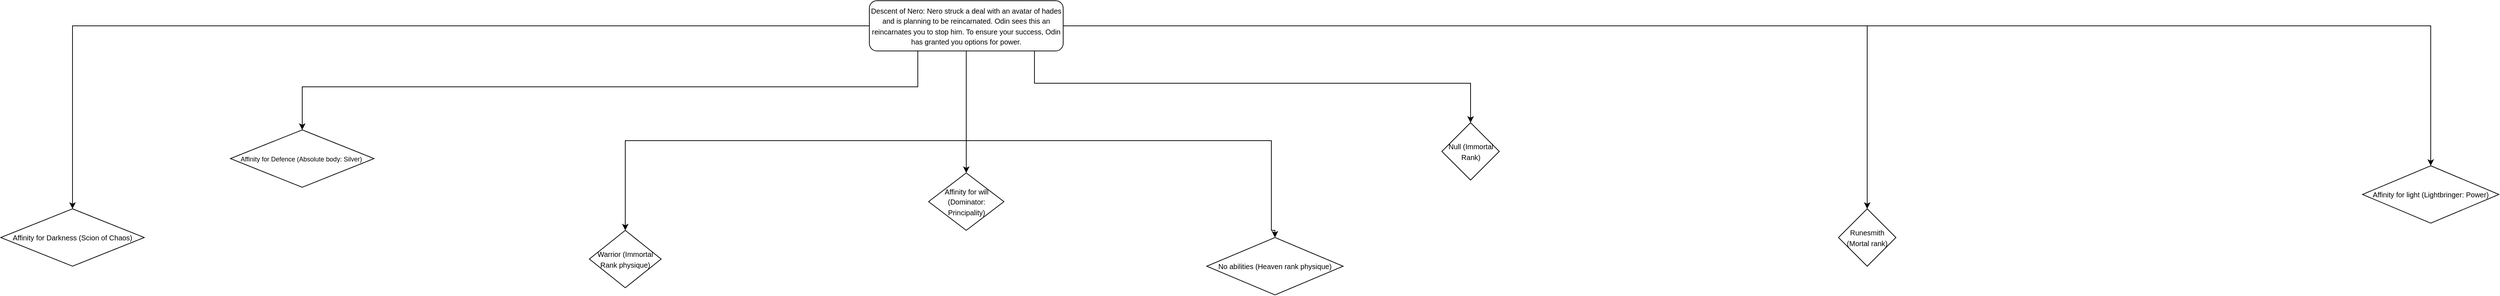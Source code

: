 <mxfile version="24.8.4">
  <diagram name="Page-1" id="yjnd1FHJHtnAn201m5Ft">
    <mxGraphModel dx="4568" dy="3760" grid="1" gridSize="10" guides="1" tooltips="1" connect="1" arrows="1" fold="1" page="1" pageScale="1" pageWidth="850" pageHeight="1100" math="0" shadow="0">
      <root>
        <mxCell id="0" />
        <mxCell id="1" parent="0" />
        <mxCell id="f6CViXQfKTtOMxBlkXP9-3" style="edgeStyle=orthogonalEdgeStyle;rounded=0;orthogonalLoop=1;jettySize=auto;html=1;" edge="1" parent="1" source="f6CViXQfKTtOMxBlkXP9-1" target="f6CViXQfKTtOMxBlkXP9-13">
          <mxGeometry relative="1" as="geometry">
            <mxPoint x="-800" y="-1870" as="targetPoint" />
            <Array as="points">
              <mxPoint x="-800" y="-2165" />
              <mxPoint x="-800" y="-1940" />
            </Array>
          </mxGeometry>
        </mxCell>
        <mxCell id="f6CViXQfKTtOMxBlkXP9-4" style="edgeStyle=orthogonalEdgeStyle;rounded=0;orthogonalLoop=1;jettySize=auto;html=1;" edge="1" parent="1" source="f6CViXQfKTtOMxBlkXP9-1" target="f6CViXQfKTtOMxBlkXP9-19">
          <mxGeometry relative="1" as="geometry">
            <mxPoint x="1700" y="-1870" as="targetPoint" />
            <Array as="points">
              <mxPoint x="1700" y="-2165" />
              <mxPoint x="1700" y="-1950" />
            </Array>
          </mxGeometry>
        </mxCell>
        <mxCell id="f6CViXQfKTtOMxBlkXP9-6" style="edgeStyle=orthogonalEdgeStyle;rounded=0;orthogonalLoop=1;jettySize=auto;html=1;" edge="1" parent="1" source="f6CViXQfKTtOMxBlkXP9-1" target="f6CViXQfKTtOMxBlkXP9-17">
          <mxGeometry relative="1" as="geometry">
            <mxPoint x="445" y="-1920" as="targetPoint" />
            <Array as="points">
              <mxPoint x="445" y="-1980" />
              <mxPoint x="445" y="-1980" />
            </Array>
          </mxGeometry>
        </mxCell>
        <mxCell id="f6CViXQfKTtOMxBlkXP9-7" style="edgeStyle=orthogonalEdgeStyle;rounded=0;orthogonalLoop=1;jettySize=auto;html=1;exitX=0.25;exitY=1;exitDx=0;exitDy=0;" edge="1" parent="1" source="f6CViXQfKTtOMxBlkXP9-1" target="f6CViXQfKTtOMxBlkXP9-15">
          <mxGeometry relative="1" as="geometry">
            <mxPoint x="-480" y="-1980" as="targetPoint" />
            <Array as="points">
              <mxPoint x="378" y="-2080" />
              <mxPoint x="-480" y="-2080" />
              <mxPoint x="-480" y="-2030" />
            </Array>
          </mxGeometry>
        </mxCell>
        <mxCell id="f6CViXQfKTtOMxBlkXP9-8" style="edgeStyle=orthogonalEdgeStyle;rounded=0;orthogonalLoop=1;jettySize=auto;html=1;exitX=0.75;exitY=1;exitDx=0;exitDy=0;" edge="1" parent="1" target="f6CViXQfKTtOMxBlkXP9-20">
          <mxGeometry relative="1" as="geometry">
            <mxPoint x="1147.5" y="-1990" as="targetPoint" />
            <mxPoint x="540.0" y="-2130" as="sourcePoint" />
            <Array as="points">
              <mxPoint x="540.5" y="-2085" />
              <mxPoint x="1147.5" y="-2085" />
              <mxPoint x="1147.5" y="-2040" />
            </Array>
          </mxGeometry>
        </mxCell>
        <mxCell id="f6CViXQfKTtOMxBlkXP9-9" style="edgeStyle=orthogonalEdgeStyle;rounded=0;orthogonalLoop=1;jettySize=auto;html=1;" edge="1" parent="1" source="f6CViXQfKTtOMxBlkXP9-1" target="f6CViXQfKTtOMxBlkXP9-16">
          <mxGeometry relative="1" as="geometry">
            <mxPoint x="-30" y="-1840" as="targetPoint" />
            <Array as="points">
              <mxPoint x="445" y="-2005" />
              <mxPoint x="-30" y="-2005" />
              <mxPoint x="-30" y="-1880" />
            </Array>
          </mxGeometry>
        </mxCell>
        <mxCell id="f6CViXQfKTtOMxBlkXP9-10" style="edgeStyle=orthogonalEdgeStyle;rounded=0;orthogonalLoop=1;jettySize=auto;html=1;" edge="1" parent="1" source="f6CViXQfKTtOMxBlkXP9-1" target="f6CViXQfKTtOMxBlkXP9-18">
          <mxGeometry relative="1" as="geometry">
            <mxPoint x="870" y="-1840" as="targetPoint" />
            <Array as="points">
              <mxPoint x="445" y="-2005" />
              <mxPoint x="870" y="-2005" />
              <mxPoint x="870" y="-1880" />
            </Array>
          </mxGeometry>
        </mxCell>
        <mxCell id="f6CViXQfKTtOMxBlkXP9-11" style="edgeStyle=orthogonalEdgeStyle;rounded=0;orthogonalLoop=1;jettySize=auto;html=1;" edge="1" parent="1" source="f6CViXQfKTtOMxBlkXP9-1" target="f6CViXQfKTtOMxBlkXP9-12">
          <mxGeometry relative="1" as="geometry">
            <mxPoint x="2430" y="-1930" as="targetPoint" />
          </mxGeometry>
        </mxCell>
        <mxCell id="f6CViXQfKTtOMxBlkXP9-1" value="&lt;font style=&quot;font-size: 10px;&quot;&gt;Descent of Nero: Nero struck a deal with an avatar of hades and is planning to be reincarnated. Odin sees this an reincarnates you to stop him. To ensure your success, Odin has granted you options for power.&lt;/font&gt;" style="rounded=1;whiteSpace=wrap;html=1;" vertex="1" parent="1">
          <mxGeometry x="310" y="-2200" width="270" height="70" as="geometry" />
        </mxCell>
        <mxCell id="f6CViXQfKTtOMxBlkXP9-12" value="&lt;font style=&quot;font-size: 10px;&quot;&gt;Affinity for light (Lightbringer: Power)&lt;/font&gt;" style="rhombus;whiteSpace=wrap;html=1;" vertex="1" parent="1">
          <mxGeometry x="2390" y="-1970" width="190" height="80" as="geometry" />
        </mxCell>
        <mxCell id="f6CViXQfKTtOMxBlkXP9-13" value="&lt;font style=&quot;font-size: 10px;&quot;&gt;Affinity for Darkness (Scion of Chaos)&lt;/font&gt;" style="rhombus;whiteSpace=wrap;html=1;" vertex="1" parent="1">
          <mxGeometry x="-900" y="-1910" width="200" height="80" as="geometry" />
        </mxCell>
        <mxCell id="f6CViXQfKTtOMxBlkXP9-15" value="&lt;font style=&quot;font-size: 9px;&quot;&gt;Affinity for Defence (Absolute body: Silver)&amp;nbsp;&lt;/font&gt;" style="rhombus;whiteSpace=wrap;html=1;" vertex="1" parent="1">
          <mxGeometry x="-580" y="-2020" width="200" height="80" as="geometry" />
        </mxCell>
        <mxCell id="f6CViXQfKTtOMxBlkXP9-16" value="&lt;font style=&quot;font-size: 10px;&quot;&gt;Warrior (Immortal Rank physique)&lt;/font&gt;" style="rhombus;whiteSpace=wrap;html=1;" vertex="1" parent="1">
          <mxGeometry x="-80" y="-1880" width="100" height="80" as="geometry" />
        </mxCell>
        <mxCell id="f6CViXQfKTtOMxBlkXP9-17" value="&lt;div style=&quot;&quot;&gt;&lt;span style=&quot;background-color: initial;&quot;&gt;&lt;font style=&quot;font-size: 10px;&quot;&gt;Affinity for will (Dominator: Principality)&lt;/font&gt;&lt;/span&gt;&lt;/div&gt;" style="rhombus;whiteSpace=wrap;html=1;align=center;" vertex="1" parent="1">
          <mxGeometry x="392.5" y="-1960" width="105" height="80" as="geometry" />
        </mxCell>
        <mxCell id="f6CViXQfKTtOMxBlkXP9-18" value="&lt;font style=&quot;font-size: 10px;&quot;&gt;No abilities (Heaven rank physique)&lt;/font&gt;" style="rhombus;whiteSpace=wrap;html=1;" vertex="1" parent="1">
          <mxGeometry x="780" y="-1870" width="190" height="80" as="geometry" />
        </mxCell>
        <mxCell id="f6CViXQfKTtOMxBlkXP9-19" value="&lt;font style=&quot;font-size: 10px;&quot;&gt;Runesmith (Mortal rank)&lt;/font&gt;" style="rhombus;whiteSpace=wrap;html=1;" vertex="1" parent="1">
          <mxGeometry x="1660" y="-1910" width="80" height="80" as="geometry" />
        </mxCell>
        <mxCell id="f6CViXQfKTtOMxBlkXP9-20" value="&lt;font style=&quot;font-size: 10px;&quot;&gt;Null (Immortal Rank)&lt;/font&gt;" style="rhombus;whiteSpace=wrap;html=1;" vertex="1" parent="1">
          <mxGeometry x="1107.5" y="-2030" width="80" height="80" as="geometry" />
        </mxCell>
      </root>
    </mxGraphModel>
  </diagram>
</mxfile>
